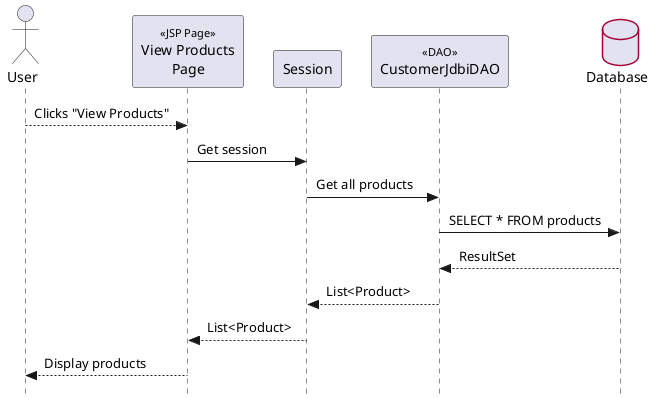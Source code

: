 @startuml

' === Style Tweaks ===

skinparam {
  Style StrictUML
  RoundCorner 5
  ParticipantPadding 10
  Padding 2
  SequenceStereotype {
    Font {
      Size 11
      Style plain
    }
  }
  Database {
    BorderColor #A80036
  }
}


' === Actors / Participants

actor "User" as user
participant "View Products\nPage" as viewPage << JSP Page >>
participant "Session" as session
participant "CustomerJdbiDAO" as dao << DAO >>
database "Database" as db

user --> viewPage: Clicks "View Products"
viewPage -> session: Get session
session -> dao: Get all products
dao -> db: SELECT * FROM products
db --> dao: ResultSet
dao --> session: List<Product>
session --> viewPage: List<Product>
viewPage --> user: Display products

  





' === Interactions ===





@enduml
